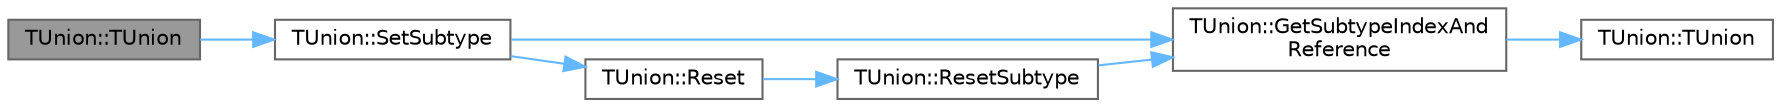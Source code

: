 digraph "TUnion::TUnion"
{
 // INTERACTIVE_SVG=YES
 // LATEX_PDF_SIZE
  bgcolor="transparent";
  edge [fontname=Helvetica,fontsize=10,labelfontname=Helvetica,labelfontsize=10];
  node [fontname=Helvetica,fontsize=10,shape=box,height=0.2,width=0.4];
  rankdir="LR";
  Node1 [id="Node000001",label="TUnion::TUnion",height=0.2,width=0.4,color="gray40", fillcolor="grey60", style="filled", fontcolor="black",tooltip="Initialization constructor."];
  Node1 -> Node2 [id="edge1_Node000001_Node000002",color="steelblue1",style="solid",tooltip=" "];
  Node2 [id="Node000002",label="TUnion::SetSubtype",height=0.2,width=0.4,color="grey40", fillcolor="white", style="filled",URL="$dc/d79/classTUnion.html#ad3da02e0ec1845c06957b0587d67ee2b",tooltip="Replaces the value of the union with a value of the given subtype."];
  Node2 -> Node3 [id="edge2_Node000002_Node000003",color="steelblue1",style="solid",tooltip=" "];
  Node3 [id="Node000003",label="TUnion::GetSubtypeIndexAnd\lReference",height=0.2,width=0.4,color="grey40", fillcolor="white", style="filled",URL="$dc/d79/classTUnion.html#a959fc96d2884e3cd02ffa552057c61fa",tooltip="Determines the index and reference to the potential value for the given union subtype."];
  Node3 -> Node4 [id="edge3_Node000003_Node000004",color="steelblue1",style="solid",tooltip=" "];
  Node4 [id="Node000004",label="TUnion::TUnion",height=0.2,width=0.4,color="grey40", fillcolor="white", style="filled",URL="$dc/d79/classTUnion.html#a4381d01a2e3799a50e8fa04df3b215ac",tooltip="Default constructor."];
  Node2 -> Node5 [id="edge4_Node000002_Node000005",color="steelblue1",style="solid",tooltip=" "];
  Node5 [id="Node000005",label="TUnion::Reset",height=0.2,width=0.4,color="grey40", fillcolor="white", style="filled",URL="$dc/d79/classTUnion.html#ac897b719706b85c9c745f99d289ba465",tooltip="Sets the union's value to NULL."];
  Node5 -> Node6 [id="edge5_Node000005_Node000006",color="steelblue1",style="solid",tooltip=" "];
  Node6 [id="Node000006",label="TUnion::ResetSubtype",height=0.2,width=0.4,color="grey40", fillcolor="white", style="filled",URL="$dc/d79/classTUnion.html#a69a78db2459d6661efc162aebf503c3e",tooltip="If the union's current value is of the given subtype, sets the union's value to a NULL value."];
  Node6 -> Node3 [id="edge6_Node000006_Node000003",color="steelblue1",style="solid",tooltip=" "];
}
